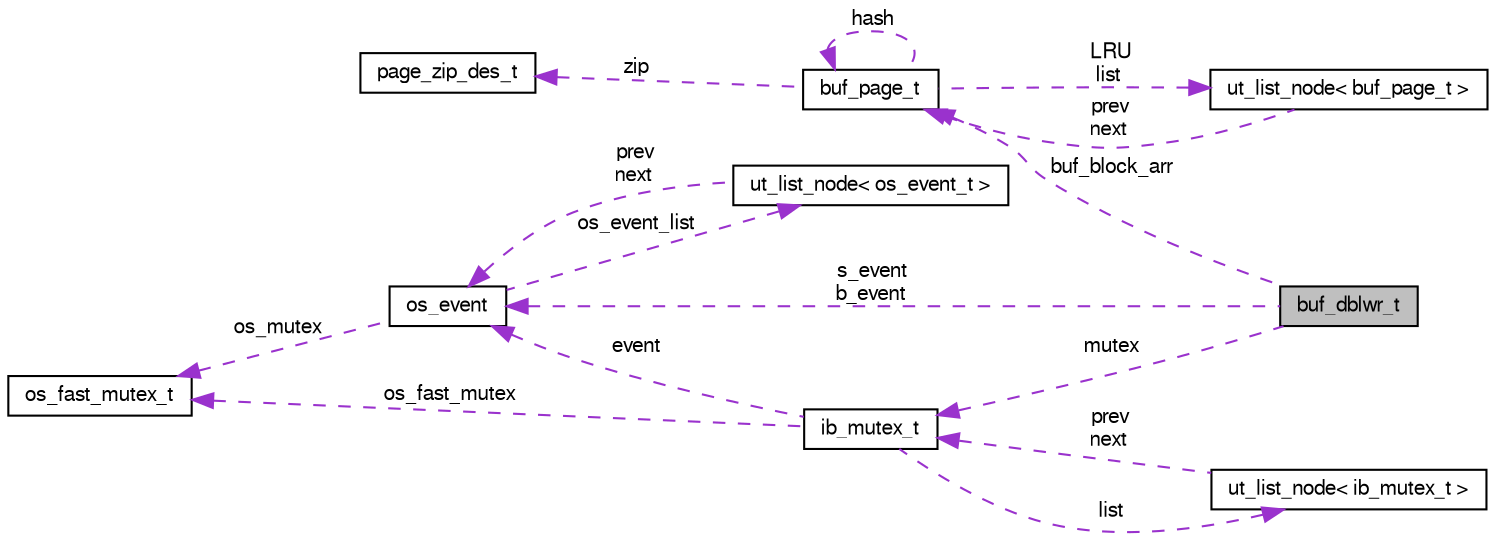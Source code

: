 digraph "buf_dblwr_t"
{
  bgcolor="transparent";
  edge [fontname="FreeSans",fontsize="10",labelfontname="FreeSans",labelfontsize="10"];
  node [fontname="FreeSans",fontsize="10",shape=record];
  rankdir="LR";
  Node1 [label="buf_dblwr_t",height=0.2,width=0.4,color="black", fillcolor="grey75", style="filled" fontcolor="black"];
  Node2 -> Node1 [dir="back",color="darkorchid3",fontsize="10",style="dashed",label=" s_event\nb_event" ,fontname="FreeSans"];
  Node2 [label="os_event",height=0.2,width=0.4,color="black",URL="$structos__event.html"];
  Node3 -> Node2 [dir="back",color="darkorchid3",fontsize="10",style="dashed",label=" os_event_list" ,fontname="FreeSans"];
  Node3 [label="ut_list_node\< os_event_t \>",height=0.2,width=0.4,color="black",URL="$structut__list__node.html"];
  Node2 -> Node3 [dir="back",color="darkorchid3",fontsize="10",style="dashed",label=" prev\nnext" ,fontname="FreeSans"];
  Node4 -> Node2 [dir="back",color="darkorchid3",fontsize="10",style="dashed",label=" os_mutex" ,fontname="FreeSans"];
  Node4 [label="os_fast_mutex_t",height=0.2,width=0.4,color="black",URL="$structos__fast__mutex__t.html"];
  Node5 -> Node1 [dir="back",color="darkorchid3",fontsize="10",style="dashed",label=" buf_block_arr" ,fontname="FreeSans"];
  Node5 [label="buf_page_t",height=0.2,width=0.4,color="black",URL="$structbuf__page__t.html"];
  Node6 -> Node5 [dir="back",color="darkorchid3",fontsize="10",style="dashed",label=" LRU\nlist" ,fontname="FreeSans"];
  Node6 [label="ut_list_node\< buf_page_t \>",height=0.2,width=0.4,color="black",URL="$structut__list__node.html"];
  Node5 -> Node6 [dir="back",color="darkorchid3",fontsize="10",style="dashed",label=" prev\nnext" ,fontname="FreeSans"];
  Node7 -> Node5 [dir="back",color="darkorchid3",fontsize="10",style="dashed",label=" zip" ,fontname="FreeSans"];
  Node7 [label="page_zip_des_t",height=0.2,width=0.4,color="black",URL="$structpage__zip__des__t.html"];
  Node5 -> Node5 [dir="back",color="darkorchid3",fontsize="10",style="dashed",label=" hash" ,fontname="FreeSans"];
  Node8 -> Node1 [dir="back",color="darkorchid3",fontsize="10",style="dashed",label=" mutex" ,fontname="FreeSans"];
  Node8 [label="ib_mutex_t",height=0.2,width=0.4,color="black",URL="$structib__mutex__t.html"];
  Node2 -> Node8 [dir="back",color="darkorchid3",fontsize="10",style="dashed",label=" event" ,fontname="FreeSans"];
  Node9 -> Node8 [dir="back",color="darkorchid3",fontsize="10",style="dashed",label=" list" ,fontname="FreeSans"];
  Node9 [label="ut_list_node\< ib_mutex_t \>",height=0.2,width=0.4,color="black",URL="$structut__list__node.html"];
  Node8 -> Node9 [dir="back",color="darkorchid3",fontsize="10",style="dashed",label=" prev\nnext" ,fontname="FreeSans"];
  Node4 -> Node8 [dir="back",color="darkorchid3",fontsize="10",style="dashed",label=" os_fast_mutex" ,fontname="FreeSans"];
}
